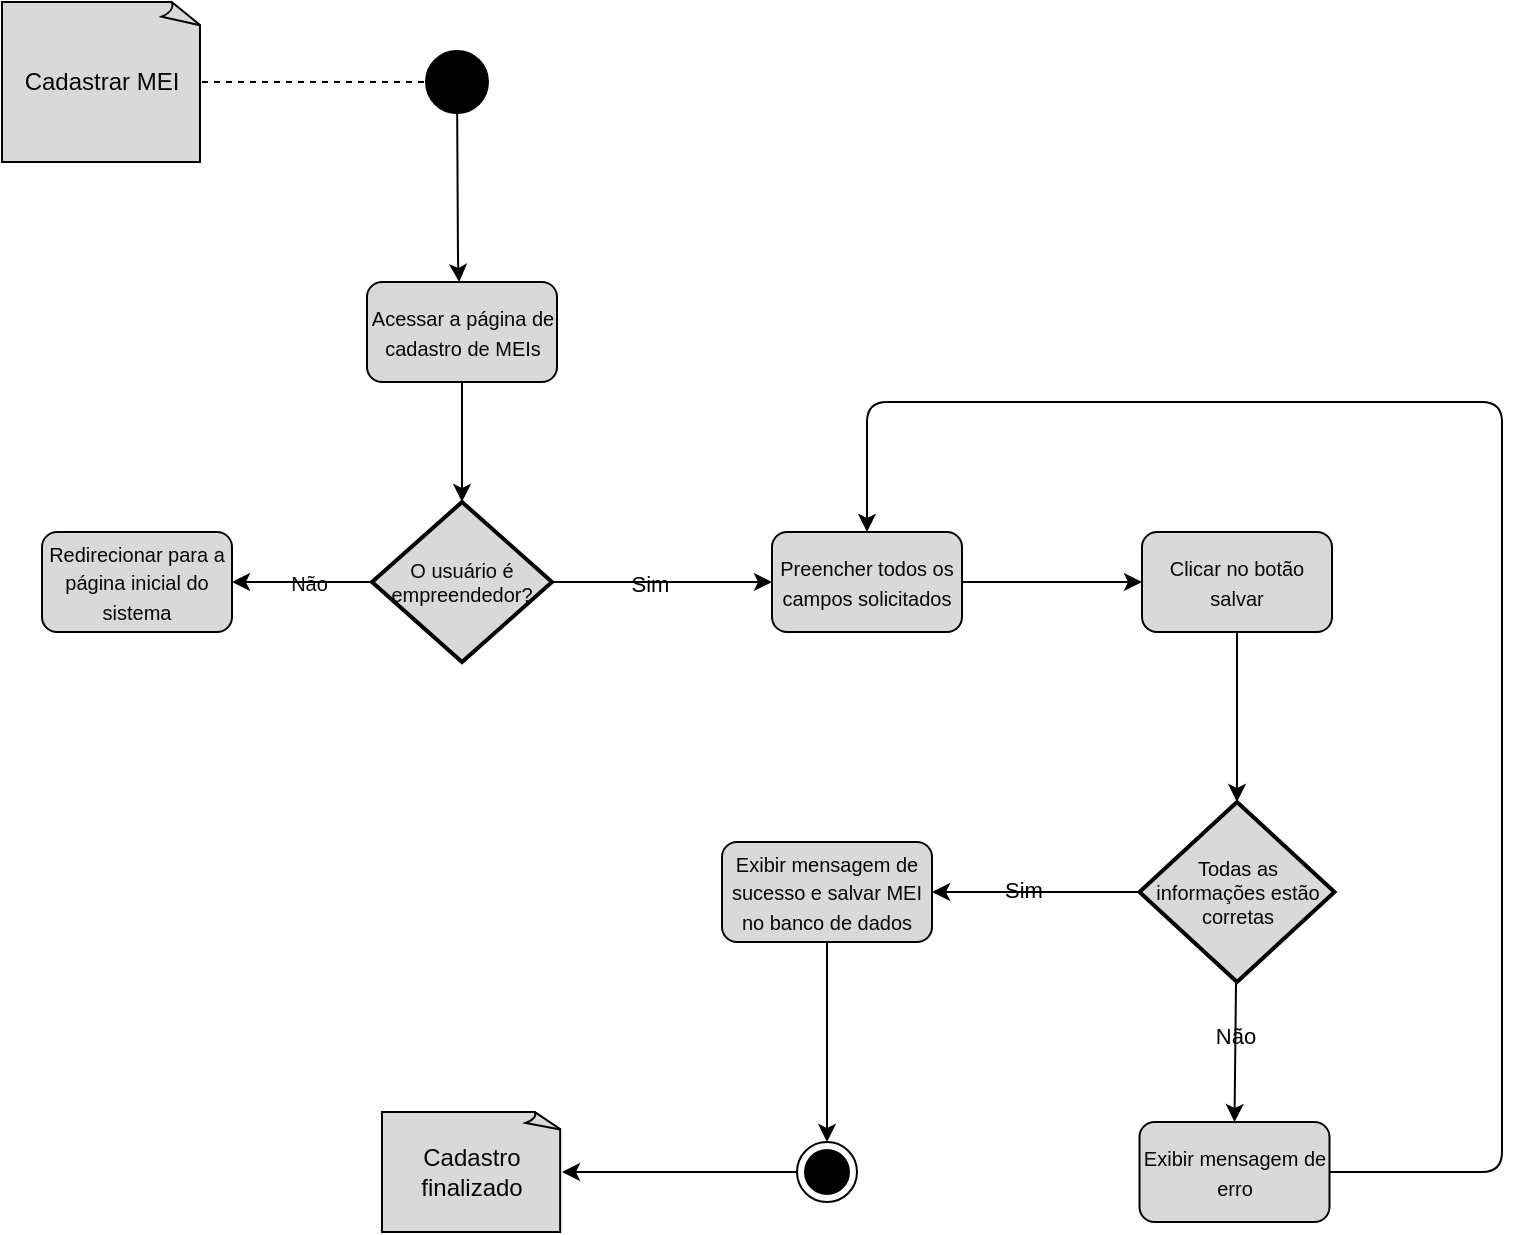 <mxfile>
    <diagram id="GuIsVpLJbAmoslVvp-Sv" name="Page-1">
        <mxGraphModel dx="832" dy="640" grid="1" gridSize="10" guides="1" tooltips="1" connect="1" arrows="1" fold="1" page="1" pageScale="1" pageWidth="850" pageHeight="1100" background="#ffffff" math="0" shadow="0">
            <root>
                <mxCell id="0"/>
                <mxCell id="1" parent="0"/>
                <mxCell id="4" value="&lt;font color=&quot;#080808&quot;&gt;Cadastrar MEI&lt;br&gt;&lt;/font&gt;" style="whiteSpace=wrap;html=1;shape=mxgraph.basic.document;strokeColor=#000000;fillColor=#D9D9D9;" parent="1" vertex="1">
                    <mxGeometry x="40" y="40" width="100" height="80" as="geometry"/>
                </mxCell>
                <mxCell id="11" style="edgeStyle=none;html=1;strokeColor=#000000;fontSize=10;fontColor=#080808;" parent="1" source="5" target="10" edge="1">
                    <mxGeometry relative="1" as="geometry">
                        <Array as="points">
                            <mxPoint x="268" y="170"/>
                        </Array>
                    </mxGeometry>
                </mxCell>
                <mxCell id="5" value="" style="strokeWidth=2;html=1;shape=mxgraph.flowchart.start_1;whiteSpace=wrap;strokeColor=#000000;fontColor=#080808;fillColor=#000000;" parent="1" vertex="1">
                    <mxGeometry x="252.5" y="65" width="30" height="30" as="geometry"/>
                </mxCell>
                <mxCell id="9" value="" style="endArrow=none;dashed=1;html=1;strokeColor=#000000;fontColor=#080808;entryX=0;entryY=0.5;entryDx=0;entryDy=0;entryPerimeter=0;exitX=1;exitY=0.5;exitDx=0;exitDy=0;exitPerimeter=0;" parent="1" source="4" target="5" edge="1">
                    <mxGeometry width="50" height="50" relative="1" as="geometry">
                        <mxPoint x="160" y="110" as="sourcePoint"/>
                        <mxPoint x="210" y="60" as="targetPoint"/>
                    </mxGeometry>
                </mxCell>
                <mxCell id="14" style="edgeStyle=none;html=1;strokeColor=#000000;fontSize=10;fontColor=#080808;" parent="1" source="10" target="12" edge="1">
                    <mxGeometry relative="1" as="geometry"/>
                </mxCell>
                <mxCell id="10" value="&lt;font style=&quot;font-size: 10px;&quot;&gt;Acessar a página de cadastro de MEIs&lt;/font&gt;" style="rounded=1;whiteSpace=wrap;html=1;strokeColor=#000000;fontColor=#080808;fillColor=#D9D9D9;" parent="1" vertex="1">
                    <mxGeometry x="222.5" y="180" width="95" height="50" as="geometry"/>
                </mxCell>
                <mxCell id="46" style="edgeStyle=orthogonalEdgeStyle;html=1;entryX=1;entryY=0.5;entryDx=0;entryDy=0;labelBackgroundColor=default;strokeColor=#000000;fontSize=10;fontColor=#080808;" parent="1" source="12" target="45" edge="1">
                    <mxGeometry relative="1" as="geometry"/>
                </mxCell>
                <mxCell id="48" value="Não" style="edgeLabel;align=center;verticalAlign=middle;resizable=0;points=[];fontSize=10;fontColor=#080808;labelBackgroundColor=none;" parent="46" vertex="1" connectable="0">
                    <mxGeometry x="-0.103" relative="1" as="geometry">
                        <mxPoint as="offset"/>
                    </mxGeometry>
                </mxCell>
                <mxCell id="67" style="edgeStyle=none;html=1;entryX=0;entryY=0.5;entryDx=0;entryDy=0;strokeColor=#000000;" edge="1" parent="1" source="12" target="64">
                    <mxGeometry relative="1" as="geometry"/>
                </mxCell>
                <mxCell id="85" value="Sim" style="edgeLabel;align=center;verticalAlign=middle;resizable=0;points=[];fontColor=#000000;labelBackgroundColor=none;" vertex="1" connectable="0" parent="67">
                    <mxGeometry x="-0.11" relative="1" as="geometry">
                        <mxPoint as="offset"/>
                    </mxGeometry>
                </mxCell>
                <mxCell id="12" value="O usuário é empreendedor?" style="strokeWidth=2;html=1;shape=mxgraph.flowchart.decision;whiteSpace=wrap;strokeColor=#000000;fontSize=10;fontColor=#080808;fillColor=#D9D9D9;" parent="1" vertex="1">
                    <mxGeometry x="225" y="290" width="90" height="80" as="geometry"/>
                </mxCell>
                <mxCell id="45" value="&lt;font style=&quot;font-size: 10px;&quot;&gt;Redirecionar para a página inicial do sistema&lt;/font&gt;" style="rounded=1;whiteSpace=wrap;html=1;strokeColor=#000000;fontColor=#080808;fillColor=#D9D9D9;" parent="1" vertex="1">
                    <mxGeometry x="60" y="305" width="95" height="50" as="geometry"/>
                </mxCell>
                <mxCell id="69" style="edgeStyle=none;html=1;strokeColor=#000000;" edge="1" parent="1" source="64" target="68">
                    <mxGeometry relative="1" as="geometry"/>
                </mxCell>
                <mxCell id="64" value="&lt;font style=&quot;font-size: 10px;&quot;&gt;Preencher todos os campos solicitados&lt;/font&gt;" style="rounded=1;whiteSpace=wrap;html=1;strokeColor=#000000;fontColor=#080808;fillColor=#D9D9D9;" vertex="1" parent="1">
                    <mxGeometry x="425" y="305" width="95" height="50" as="geometry"/>
                </mxCell>
                <mxCell id="71" style="edgeStyle=none;html=1;strokeColor=#000000;" edge="1" parent="1" source="68" target="70">
                    <mxGeometry relative="1" as="geometry"/>
                </mxCell>
                <mxCell id="68" value="&lt;font style=&quot;font-size: 10px;&quot;&gt;Clicar no botão salvar&lt;/font&gt;" style="rounded=1;whiteSpace=wrap;html=1;strokeColor=#000000;fontColor=#080808;fillColor=#D9D9D9;" vertex="1" parent="1">
                    <mxGeometry x="610" y="305" width="95" height="50" as="geometry"/>
                </mxCell>
                <mxCell id="73" style="edgeStyle=none;html=1;strokeColor=#000000;" edge="1" parent="1" source="70" target="72">
                    <mxGeometry relative="1" as="geometry"/>
                </mxCell>
                <mxCell id="74" value="Sim" style="edgeLabel;align=center;verticalAlign=middle;resizable=0;points=[];labelBackgroundColor=none;fontColor=#000000;" vertex="1" connectable="0" parent="73">
                    <mxGeometry x="0.121" y="-2" relative="1" as="geometry">
                        <mxPoint as="offset"/>
                    </mxGeometry>
                </mxCell>
                <mxCell id="76" style="edgeStyle=none;html=1;entryX=0.5;entryY=0;entryDx=0;entryDy=0;strokeColor=#000000;fontColor=#000000;" edge="1" parent="1" source="70" target="75">
                    <mxGeometry relative="1" as="geometry"/>
                </mxCell>
                <mxCell id="79" value="Não" style="edgeLabel;align=center;verticalAlign=middle;resizable=0;points=[];fontColor=#000000;labelBackgroundColor=none;" vertex="1" connectable="0" parent="76">
                    <mxGeometry x="-0.264" relative="1" as="geometry">
                        <mxPoint as="offset"/>
                    </mxGeometry>
                </mxCell>
                <mxCell id="70" value="Todas as informações estão corretas" style="strokeWidth=2;html=1;shape=mxgraph.flowchart.decision;whiteSpace=wrap;strokeColor=#000000;fontSize=10;fontColor=#080808;fillColor=#D9D9D9;" vertex="1" parent="1">
                    <mxGeometry x="608.75" y="440" width="97.5" height="90" as="geometry"/>
                </mxCell>
                <mxCell id="83" style="edgeStyle=orthogonalEdgeStyle;html=1;strokeColor=#000000;fontColor=#000000;" edge="1" parent="1" source="72">
                    <mxGeometry relative="1" as="geometry">
                        <mxPoint x="452.5" y="610" as="targetPoint"/>
                    </mxGeometry>
                </mxCell>
                <mxCell id="72" value="&lt;span style=&quot;font-size: 10px;&quot;&gt;Exibir mensagem de sucesso e salvar MEI no banco de dados&lt;/span&gt;" style="rounded=1;whiteSpace=wrap;html=1;strokeColor=#000000;fontColor=#080808;fillColor=#D9D9D9;" vertex="1" parent="1">
                    <mxGeometry x="400" y="460" width="105" height="50" as="geometry"/>
                </mxCell>
                <mxCell id="78" style="edgeStyle=orthogonalEdgeStyle;html=1;exitX=1;exitY=0.5;exitDx=0;exitDy=0;entryX=0.5;entryY=0;entryDx=0;entryDy=0;strokeColor=#000000;fontColor=#000000;" edge="1" parent="1" source="75" target="64">
                    <mxGeometry relative="1" as="geometry">
                        <Array as="points">
                            <mxPoint x="790" y="625"/>
                            <mxPoint x="790" y="240"/>
                            <mxPoint x="473" y="240"/>
                        </Array>
                    </mxGeometry>
                </mxCell>
                <mxCell id="75" value="&lt;font style=&quot;font-size: 10px;&quot;&gt;Exibir mensagem de erro&lt;/font&gt;" style="rounded=1;whiteSpace=wrap;html=1;strokeColor=#000000;fontColor=#080808;fillColor=#D9D9D9;" vertex="1" parent="1">
                    <mxGeometry x="608.75" y="600" width="95" height="50" as="geometry"/>
                </mxCell>
                <mxCell id="84" style="edgeStyle=orthogonalEdgeStyle;html=1;entryX=1;entryY=0.5;entryDx=0;entryDy=0;entryPerimeter=0;strokeColor=#000000;fontColor=#000000;" edge="1" parent="1" source="80" target="82">
                    <mxGeometry relative="1" as="geometry"/>
                </mxCell>
                <mxCell id="80" value="" style="ellipse;html=1;shape=endState;fillColor=#000000;strokeColor=#000000;labelBackgroundColor=none;fontColor=#000000;" vertex="1" parent="1">
                    <mxGeometry x="437.5" y="610" width="30" height="30" as="geometry"/>
                </mxCell>
                <mxCell id="82" value="&lt;font color=&quot;#080808&quot;&gt;Cadastro finalizado&lt;br&gt;&lt;/font&gt;" style="whiteSpace=wrap;html=1;shape=mxgraph.basic.document;strokeColor=#000000;fillColor=#D9D9D9;" vertex="1" parent="1">
                    <mxGeometry x="230" y="595" width="90" height="60" as="geometry"/>
                </mxCell>
            </root>
        </mxGraphModel>
    </diagram>
</mxfile>
